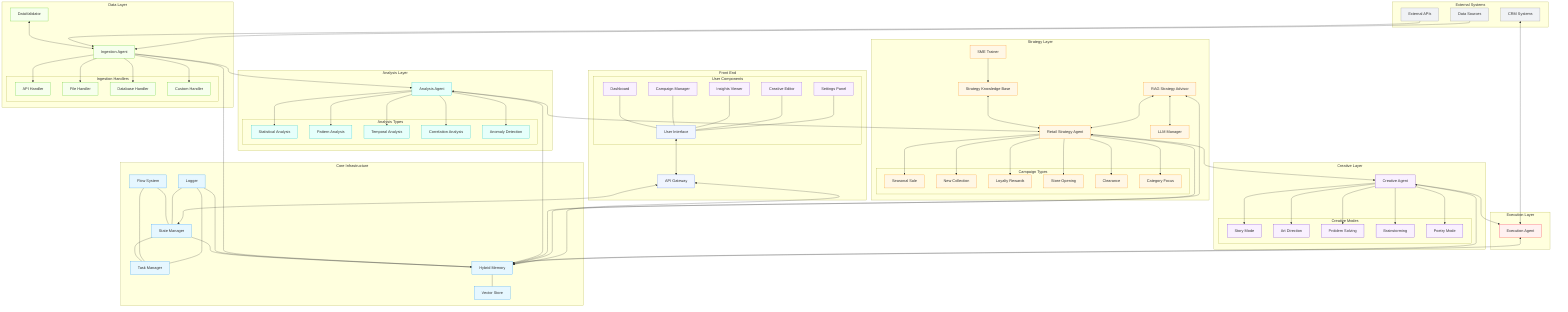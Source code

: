 flowchart TD
    subgraph CoreInfrastructure["Core Infrastructure"]
        SM[State Manager] --- TM[Task Manager]
        SM --- HM[Hybrid Memory]
        HM --- VS[Vector Store]
        FS[Flow System] --- SM
        FS --- TM
        Logger --- SM
        Logger --- TM
        Logger --- HM
    end

    subgraph DataLayer["Data Layer"]
        IA[Ingestion Agent] --> HM
        
        subgraph IngestionHandlers["Ingestion Handlers"]
            API_H[API Handler]
            File_H[File Handler]
            DB_H[Database Handler]
            Custom_H[Custom Handler]
        end
        
        IA --> API_H
        IA --> File_H
        IA --> DB_H
        IA --> Custom_H
        
        DataValidator <--> IA
    end

    subgraph AnalysisLayer["Analysis Layer"]
        AA[Analysis Agent] <--> HM
        IA --> AA
        
        subgraph AnalysisTypes["Analysis Types"]
            StatA[Statistical Analysis]
            PatA[Pattern Analysis]
            TempA[Temporal Analysis]
            CorA[Correlation Analysis]
            AnoA[Anomaly Detection]
        end
        
        AA --> StatA
        AA --> PatA
        AA --> TempA
        AA --> CorA
        AA --> AnoA
    end

    subgraph StrategyLayer["Strategy Layer"]
        SA[Retail Strategy Agent] <--> HM
        AA --> SA
        
        KB[Strategy Knowledge Base] <--> SA
        SME[SME Trainer] --> KB
        
        subgraph CampaignTypes["Campaign Types"]
            Season[Seasonal Sale]
            NewCol[New Collection]
            Loyal[Loyalty Rewards]
            Store[Store Opening]
            Clear[Clearance]
            Cat[Category Focus]
        end
        
        SA --> Season
        SA --> NewCol
        SA --> Loyal
        SA --> Store
        SA --> Clear
        SA --> Cat
        
        RA[RAG Strategy Advisor] <--> SA
        RA <--> HM
        RA <--> LLM[LLM Manager]
    end

    subgraph CreativeLayer["Creative Layer"]
        CA[Creative Agent] <--> HM
        SA --> CA
        
        subgraph CreativeModes["Creative Modes"]
            Story[Story Mode]
            Art[Art Direction]
            Problem[Problem Solving]
            Brain[Brainstorming]
            Poetry[Poetry Mode]
        end
        
        CA --> Story
        CA --> Art
        CA --> Problem
        CA --> Brain
        CA --> Poetry
    end

    subgraph ExecutionLayer["Execution Layer"]
        EA[Execution Agent] <--> HM
        CA --> EA
    end

    subgraph ExternalSystems["External Systems"]
        APIs[External APIs] --> IA
        DataSrc[Data Sources] --> IA
        CRM[CRM Systems] <--> EA
    end

    subgraph FrontEnd["Front End"]
        UI[User Interface] <--> API_GW[API Gateway]
        API_GW <--> SM
        API_GW <--> HM
        
        subgraph UserComponents["User Components"]
            DASH[Dashboard] --- UI
            CAMP[Campaign Manager] --- UI
            INS[Insights Viewer] --- UI
            CRE[Creative Editor] --- UI
            SET[Settings Panel] --- UI
        end
    end

    classDef infrastructure fill:#e6f7ff,stroke:#1890ff
    classDef data fill:#f6ffed,stroke:#52c41a
    classDef analysis fill:#e6fffb,stroke:#13c2c2
    classDef strategy fill:#fff7e6,stroke:#fa8c16
    classDef creative fill:#f9f0ff,stroke:#722ed1
    classDef execution fill:#fff1f0,stroke:#f5222d
    classDef external fill:#f0f2f5,stroke:#8c8c8c
    classDef frontend fill:#f0f5ff,stroke:#597ef7
    classDef usercomp fill:#f9f0ff,stroke:#9254de

    class SM,TM,HM,VS,FS,Logger infrastructure
    class IA,API_H,File_H,DB_H,Custom_H,DataValidator data
    class AA,StatA,PatA,TempA,CorA,AnoA analysis
    class SA,KB,SME,RA,LLM,Season,NewCol,Loyal,Store,Clear,Cat strategy
    class CA,Story,Art,Problem,Brain,Poetry creative
    class EA execution
    class APIs,DataSrc,CRM external
    class UI,API_GW frontend
    class DASH,CAMP,INS,CRE,SET usercomp
